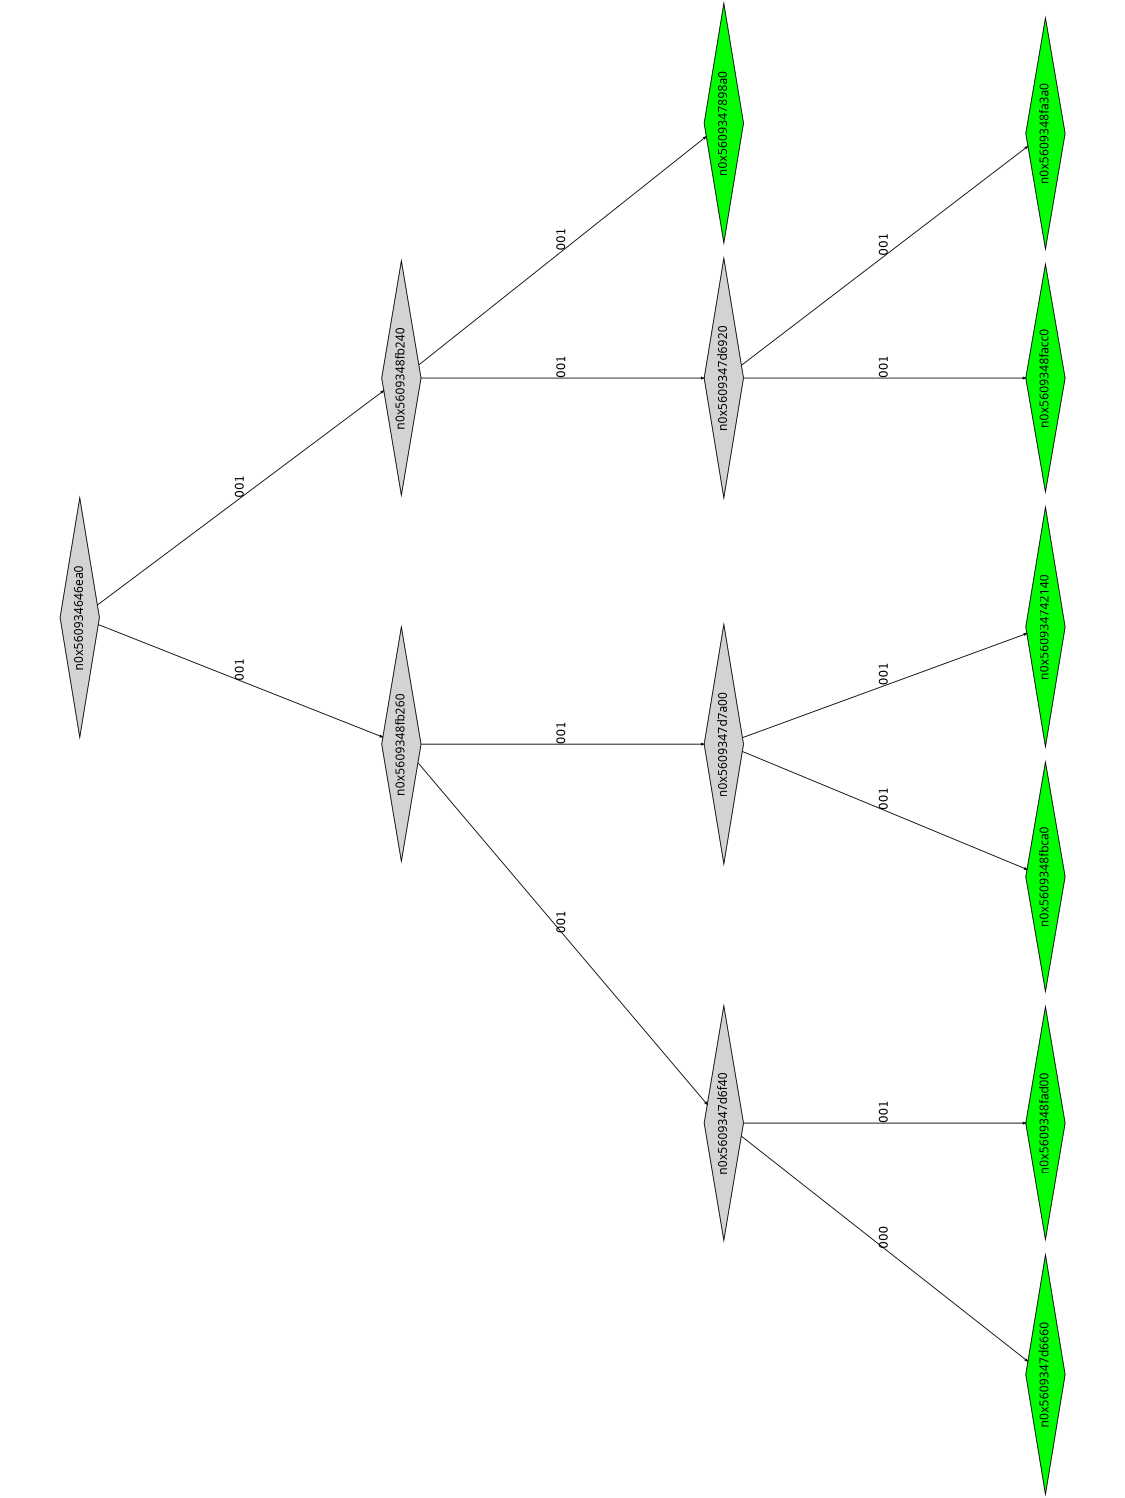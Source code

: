 digraph G {
	size="10,7.5";
	ratio=fill;
	rotate=90;
	center = "true";
	node [style="filled",width=.1,height=.1,fontname="Terminus"]
	edge [arrowsize=.3]
	n0x560934646ea0 [shape=diamond];
	n0x560934646ea0 -> n0x5609348fb260 [label=001];
	n0x560934646ea0 -> n0x5609348fb240 [label=001];
	n0x5609348fb240 [shape=diamond];
	n0x5609348fb240 -> n0x5609347d6920 [label=001];
	n0x5609348fb240 -> n0x5609347898a0 [label=001];
	n0x5609347898a0 [shape=diamond,fillcolor=green];
	n0x5609347d6920 [shape=diamond];
	n0x5609347d6920 -> n0x5609348facc0 [label=001];
	n0x5609347d6920 -> n0x5609348fa3a0 [label=001];
	n0x5609348fa3a0 [shape=diamond,fillcolor=green];
	n0x5609348facc0 [shape=diamond,fillcolor=green];
	n0x5609348fb260 [shape=diamond];
	n0x5609348fb260 -> n0x5609347d6f40 [label=001];
	n0x5609348fb260 -> n0x5609347d7a00 [label=001];
	n0x5609347d7a00 [shape=diamond];
	n0x5609347d7a00 -> n0x5609348fbca0 [label=001];
	n0x5609347d7a00 -> n0x560934742140 [label=001];
	n0x560934742140 [shape=diamond,fillcolor=green];
	n0x5609348fbca0 [shape=diamond,fillcolor=green];
	n0x5609347d6f40 [shape=diamond];
	n0x5609347d6f40 -> n0x5609347d6660 [label=000];
	n0x5609347d6f40 -> n0x5609348fad00 [label=001];
	n0x5609348fad00 [shape=diamond,fillcolor=green];
	n0x5609347d6660 [shape=diamond,fillcolor=green];
}
